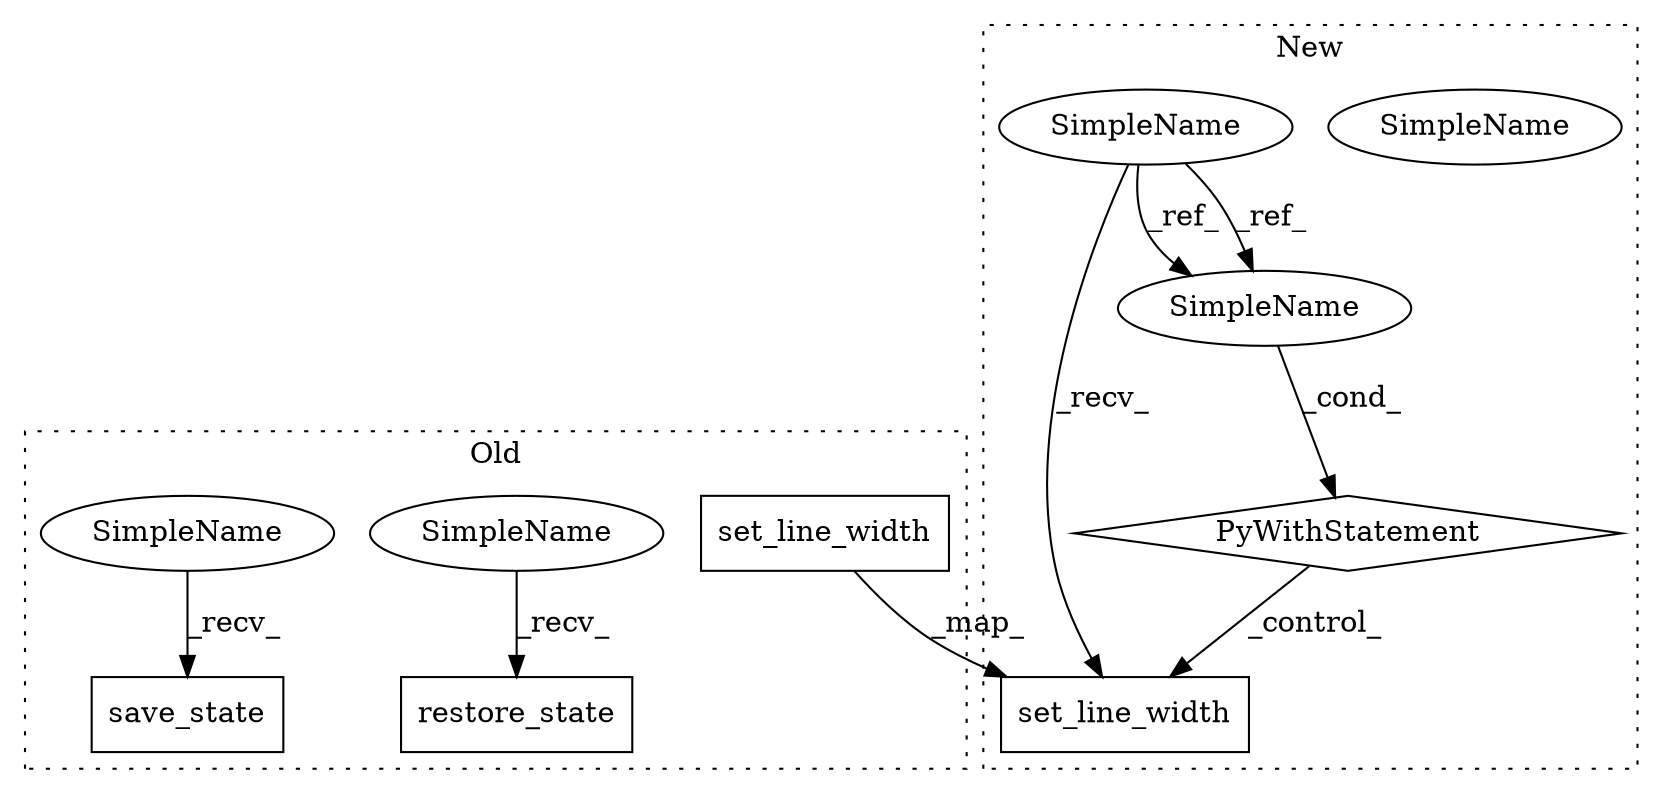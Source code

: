 digraph G {
subgraph cluster0 {
1 [label="set_line_width" a="32" s="4910,4947" l="15,1" shape="box"];
6 [label="save_state" a="32" s="4839" l="12" shape="box"];
7 [label="restore_state" a="32" s="5391" l="15" shape="box"];
9 [label="SimpleName" a="42" s="5388" l="2" shape="ellipse"];
10 [label="SimpleName" a="42" s="4836" l="2" shape="ellipse"];
label = "Old";
style="dotted";
}
subgraph cluster1 {
2 [label="set_line_width" a="32" s="4973,5010" l="15,1" shape="box"];
3 [label="SimpleName" a="42" s="4906" l="2" shape="ellipse"];
4 [label="PyWithStatement" a="104" s="4896,4908" l="10,2" shape="diamond"];
5 [label="SimpleName" a="42" s="4822" l="2" shape="ellipse"];
8 [label="SimpleName" a="42" s="4906" l="2" shape="ellipse"];
label = "New";
style="dotted";
}
1 -> 2 [label="_map_"];
4 -> 2 [label="_control_"];
5 -> 8 [label="_ref_"];
5 -> 2 [label="_recv_"];
5 -> 8 [label="_ref_"];
8 -> 4 [label="_cond_"];
9 -> 7 [label="_recv_"];
10 -> 6 [label="_recv_"];
}